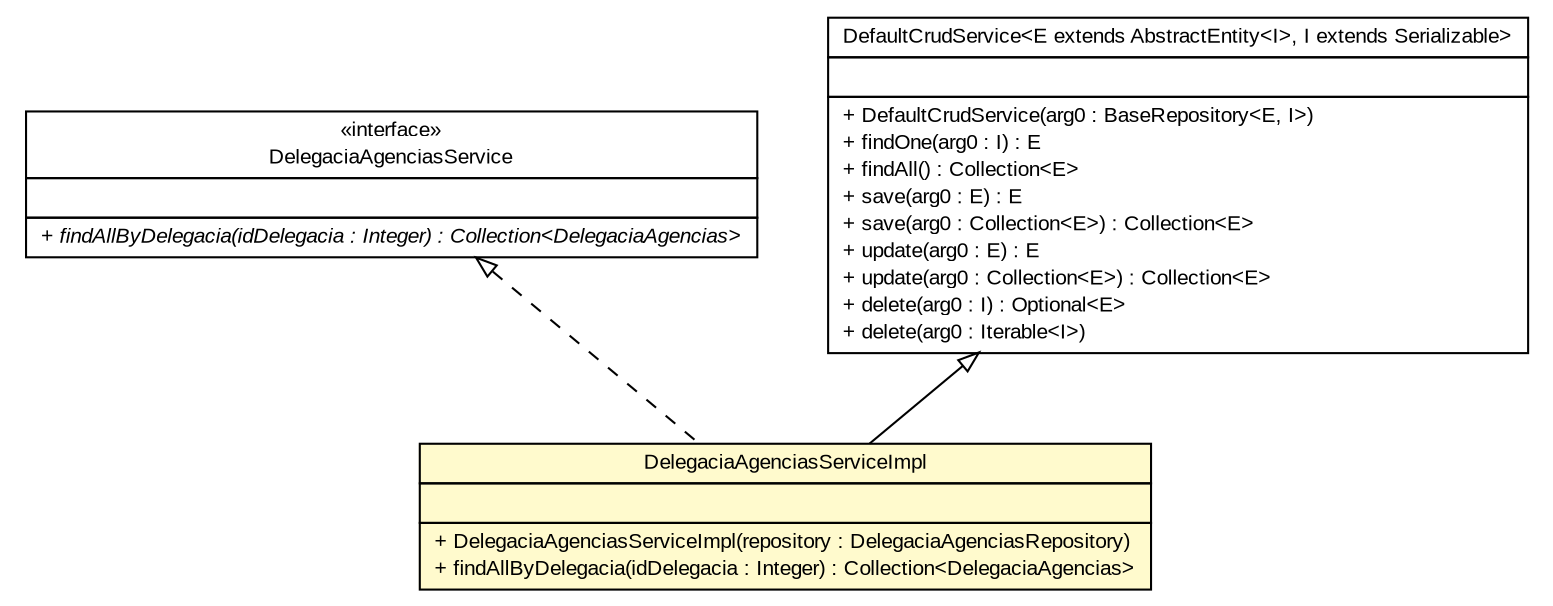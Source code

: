#!/usr/local/bin/dot
#
# Class diagram 
# Generated by UMLGraph version R5_6 (http://www.umlgraph.org/)
#

digraph G {
	edge [fontname="arial",fontsize=10,labelfontname="arial",labelfontsize=10];
	node [fontname="arial",fontsize=10,shape=plaintext];
	nodesep=0.25;
	ranksep=0.5;
	// br.gov.to.sefaz.arr.parametros.business.service.DelegaciaAgenciasService
	c74863 [label=<<table title="br.gov.to.sefaz.arr.parametros.business.service.DelegaciaAgenciasService" border="0" cellborder="1" cellspacing="0" cellpadding="2" port="p" href="../DelegaciaAgenciasService.html">
		<tr><td><table border="0" cellspacing="0" cellpadding="1">
<tr><td align="center" balign="center"> &#171;interface&#187; </td></tr>
<tr><td align="center" balign="center"> DelegaciaAgenciasService </td></tr>
		</table></td></tr>
		<tr><td><table border="0" cellspacing="0" cellpadding="1">
<tr><td align="left" balign="left">  </td></tr>
		</table></td></tr>
		<tr><td><table border="0" cellspacing="0" cellpadding="1">
<tr><td align="left" balign="left"><font face="arial italic" point-size="10.0"> + findAllByDelegacia(idDelegacia : Integer) : Collection&lt;DelegaciaAgencias&gt; </font></td></tr>
		</table></td></tr>
		</table>>, URL="../DelegaciaAgenciasService.html", fontname="arial", fontcolor="black", fontsize=10.0];
	// br.gov.to.sefaz.arr.parametros.business.service.impl.DelegaciaAgenciasServiceImpl
	c74890 [label=<<table title="br.gov.to.sefaz.arr.parametros.business.service.impl.DelegaciaAgenciasServiceImpl" border="0" cellborder="1" cellspacing="0" cellpadding="2" port="p" bgcolor="lemonChiffon" href="./DelegaciaAgenciasServiceImpl.html">
		<tr><td><table border="0" cellspacing="0" cellpadding="1">
<tr><td align="center" balign="center"> DelegaciaAgenciasServiceImpl </td></tr>
		</table></td></tr>
		<tr><td><table border="0" cellspacing="0" cellpadding="1">
<tr><td align="left" balign="left">  </td></tr>
		</table></td></tr>
		<tr><td><table border="0" cellspacing="0" cellpadding="1">
<tr><td align="left" balign="left"> + DelegaciaAgenciasServiceImpl(repository : DelegaciaAgenciasRepository) </td></tr>
<tr><td align="left" balign="left"> + findAllByDelegacia(idDelegacia : Integer) : Collection&lt;DelegaciaAgencias&gt; </td></tr>
		</table></td></tr>
		</table>>, URL="./DelegaciaAgenciasServiceImpl.html", fontname="arial", fontcolor="black", fontsize=10.0];
	//br.gov.to.sefaz.arr.parametros.business.service.impl.DelegaciaAgenciasServiceImpl extends br.gov.to.sefaz.business.service.impl.DefaultCrudService<br.gov.to.sefaz.arr.persistence.entity.DelegaciaAgencias, br.gov.to.sefaz.arr.persistence.entity.DelegaciaAgenciasPK>
	c75187:p -> c74890:p [dir=back,arrowtail=empty];
	//br.gov.to.sefaz.arr.parametros.business.service.impl.DelegaciaAgenciasServiceImpl implements br.gov.to.sefaz.arr.parametros.business.service.DelegaciaAgenciasService
	c74863:p -> c74890:p [dir=back,arrowtail=empty,style=dashed];
	// br.gov.to.sefaz.business.service.impl.DefaultCrudService<E extends br.gov.to.sefaz.persistence.entity.AbstractEntity<I>, I extends java.io.Serializable>
	c75187 [label=<<table title="br.gov.to.sefaz.business.service.impl.DefaultCrudService" border="0" cellborder="1" cellspacing="0" cellpadding="2" port="p" href="http://java.sun.com/j2se/1.4.2/docs/api/br/gov/to/sefaz/business/service/impl/DefaultCrudService.html">
		<tr><td><table border="0" cellspacing="0" cellpadding="1">
<tr><td align="center" balign="center"> DefaultCrudService&lt;E extends AbstractEntity&lt;I&gt;, I extends Serializable&gt; </td></tr>
		</table></td></tr>
		<tr><td><table border="0" cellspacing="0" cellpadding="1">
<tr><td align="left" balign="left">  </td></tr>
		</table></td></tr>
		<tr><td><table border="0" cellspacing="0" cellpadding="1">
<tr><td align="left" balign="left"> + DefaultCrudService(arg0 : BaseRepository&lt;E, I&gt;) </td></tr>
<tr><td align="left" balign="left"> + findOne(arg0 : I) : E </td></tr>
<tr><td align="left" balign="left"> + findAll() : Collection&lt;E&gt; </td></tr>
<tr><td align="left" balign="left"> + save(arg0 : E) : E </td></tr>
<tr><td align="left" balign="left"> + save(arg0 : Collection&lt;E&gt;) : Collection&lt;E&gt; </td></tr>
<tr><td align="left" balign="left"> + update(arg0 : E) : E </td></tr>
<tr><td align="left" balign="left"> + update(arg0 : Collection&lt;E&gt;) : Collection&lt;E&gt; </td></tr>
<tr><td align="left" balign="left"> + delete(arg0 : I) : Optional&lt;E&gt; </td></tr>
<tr><td align="left" balign="left"> + delete(arg0 : Iterable&lt;I&gt;) </td></tr>
		</table></td></tr>
		</table>>, URL="http://java.sun.com/j2se/1.4.2/docs/api/br/gov/to/sefaz/business/service/impl/DefaultCrudService.html", fontname="arial", fontcolor="black", fontsize=10.0];
}

